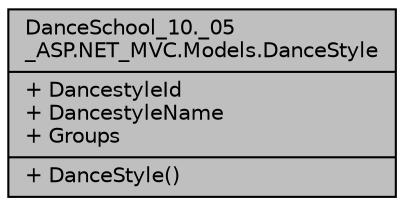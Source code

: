 digraph "DanceSchool_10._05_ASP.NET_MVC.Models.DanceStyle"
{
 // INTERACTIVE_SVG=YES
 // LATEX_PDF_SIZE
  edge [fontname="Helvetica",fontsize="10",labelfontname="Helvetica",labelfontsize="10"];
  node [fontname="Helvetica",fontsize="10",shape=record];
  Node1 [label="{DanceSchool_10._05\l_ASP.NET_MVC.Models.DanceStyle\n|+ DancestyleId\l+ DancestyleName\l+ Groups\l|+ DanceStyle()\l}",height=0.2,width=0.4,color="black", fillcolor="grey75", style="filled", fontcolor="black",tooltip=" "];
}
